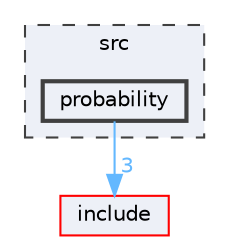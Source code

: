 digraph "src/probability"
{
 // LATEX_PDF_SIZE
  bgcolor="transparent";
  edge [fontname=Helvetica,fontsize=10,labelfontname=Helvetica,labelfontsize=10];
  node [fontname=Helvetica,fontsize=10,shape=box,height=0.2,width=0.4];
  compound=true
  subgraph clusterdir_68267d1309a1af8e8297ef4c3efbcdba {
    graph [ bgcolor="#edf0f7", pencolor="grey25", label="src", fontname=Helvetica,fontsize=10 style="filled,dashed", URL="dir_68267d1309a1af8e8297ef4c3efbcdba.html",tooltip=""]
  dir_63ec6df8e33583b149f1aba3b7f6b1de [label="probability", fillcolor="#edf0f7", color="grey25", style="filled,bold", URL="dir_63ec6df8e33583b149f1aba3b7f6b1de.html",tooltip=""];
  }
  dir_d44c64559bbebec7f509842c48db8b23 [label="include", fillcolor="#edf0f7", color="red", style="filled", URL="dir_d44c64559bbebec7f509842c48db8b23.html",tooltip=""];
  dir_63ec6df8e33583b149f1aba3b7f6b1de->dir_d44c64559bbebec7f509842c48db8b23 [headlabel="3", labeldistance=1.5 headhref="dir_000023_000017.html" color="steelblue1" fontcolor="steelblue1"];
}
